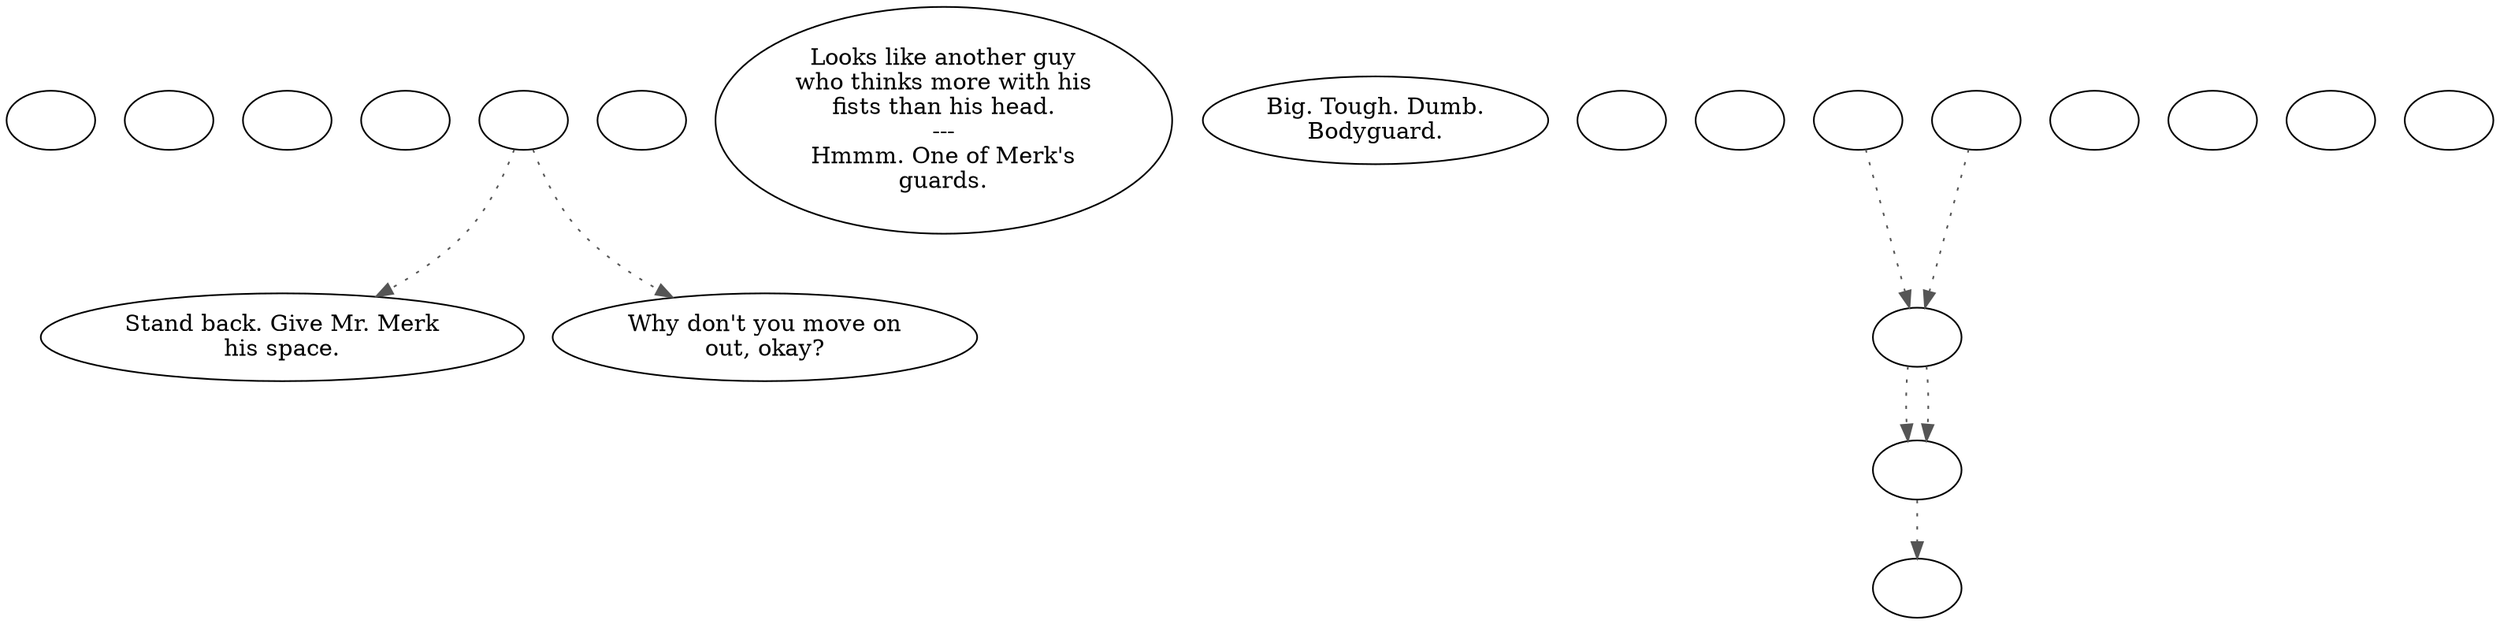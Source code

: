 digraph scmrkgrd {
  "checkPartyMembersNearDoor" [style=filled       fillcolor="#FFFFFF"       color="#000000"]
  "checkPartyMembersNearDoor" [label=""]
  "start" [style=filled       fillcolor="#FFFFFF"       color="#000000"]
  "start" [label=""]
  "critter_p_proc" [style=filled       fillcolor="#FFFFFF"       color="#000000"]
  "critter_p_proc" [label=""]
  "pickup_p_proc" [style=filled       fillcolor="#FFFFFF"       color="#000000"]
  "pickup_p_proc" [label=""]
  "talk_p_proc" [style=filled       fillcolor="#FFFFFF"       color="#000000"]
  "talk_p_proc" -> "Node001" [style=dotted color="#555555"]
  "talk_p_proc" -> "Node002" [style=dotted color="#555555"]
  "talk_p_proc" [label=""]
  "destroy_p_proc" [style=filled       fillcolor="#FFFFFF"       color="#000000"]
  "destroy_p_proc" [label=""]
  "look_at_p_proc" [style=filled       fillcolor="#FFFFFF"       color="#000000"]
  "look_at_p_proc" [label="Looks like another guy\nwho thinks more with his\nfists than his head.\n---\nHmmm. One of Merk's\nguards."]
  "description_p_proc" [style=filled       fillcolor="#FFFFFF"       color="#000000"]
  "description_p_proc" [label="Big. Tough. Dumb.\nBodyguard."]
  "use_skill_on_p_proc" [style=filled       fillcolor="#FFFFFF"       color="#000000"]
  "use_skill_on_p_proc" [label=""]
  "damage_p_proc" [style=filled       fillcolor="#FFFFFF"       color="#000000"]
  "damage_p_proc" [label=""]
  "map_enter_p_proc" [style=filled       fillcolor="#FFFFFF"       color="#000000"]
  "map_enter_p_proc" -> "timerEvent" [style=dotted color="#555555"]
  "map_enter_p_proc" [label=""]
  "Node998" [style=filled       fillcolor="#FFFFFF"       color="#000000"]
  "Node998" [label=""]
  "Node999" [style=filled       fillcolor="#FFFFFF"       color="#000000"]
  "Node999" [label=""]
  "Node001" [style=filled       fillcolor="#FFFFFF"       color="#000000"]
  "Node001" [label="Stand back. Give Mr. Merk\nhis space."]
  "Node002" [style=filled       fillcolor="#FFFFFF"       color="#000000"]
  "Node002" [label="Why don't you move on\nout, okay?"]
  "timerEvent" [style=filled       fillcolor="#FFFFFF"       color="#000000"]
  "timerEvent" -> "checkPos" [style=dotted color="#555555"]
  "timerEvent" -> "checkPos" [style=dotted color="#555555"]
  "timerEvent" [label=""]
  "checktime" [style=filled       fillcolor="#FFFFFF"       color="#000000"]
  "checktime" [label=""]
  "checkPos" [style=filled       fillcolor="#FFFFFF"       color="#000000"]
  "checkPos" -> "finishWalk" [style=dotted color="#555555"]
  "checkPos" [label=""]
  "getTileNum" [style=filled       fillcolor="#FFFFFF"       color="#000000"]
  "getTileNum" [label=""]
  "finishWalk" [style=filled       fillcolor="#FFFFFF"       color="#000000"]
  "finishWalk" [label=""]
  "timed_event_p_proc" [style=filled       fillcolor="#FFFFFF"       color="#000000"]
  "timed_event_p_proc" -> "timerEvent" [style=dotted color="#555555"]
  "timed_event_p_proc" [label=""]
}